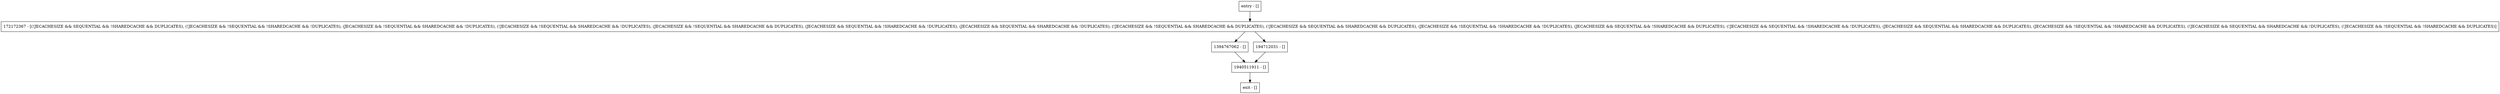 digraph replicatedBitSet {
node [shape=record];
entry [label="entry - []"];
exit [label="exit - []"];
1394767062 [label="1394767062 - []"];
194712031 [label="194712031 - []"];
1940511911 [label="1940511911 - []"];
172172367 [label="172172367 - [(!JECACHESIZE && SEQUENTIAL && !SHAREDCACHE && DUPLICATES), (!JECACHESIZE && !SEQUENTIAL && !SHAREDCACHE && !DUPLICATES), (JECACHESIZE && !SEQUENTIAL && SHAREDCACHE && !DUPLICATES), (!JECACHESIZE && !SEQUENTIAL && SHAREDCACHE && !DUPLICATES), (JECACHESIZE && !SEQUENTIAL && SHAREDCACHE && DUPLICATES), (JECACHESIZE && SEQUENTIAL && !SHAREDCACHE && !DUPLICATES), (JECACHESIZE && SEQUENTIAL && SHAREDCACHE && !DUPLICATES), (!JECACHESIZE && !SEQUENTIAL && SHAREDCACHE && DUPLICATES), (!JECACHESIZE && SEQUENTIAL && SHAREDCACHE && DUPLICATES), (JECACHESIZE && !SEQUENTIAL && !SHAREDCACHE && !DUPLICATES), (JECACHESIZE && SEQUENTIAL && !SHAREDCACHE && DUPLICATES), (!JECACHESIZE && SEQUENTIAL && !SHAREDCACHE && !DUPLICATES), (JECACHESIZE && SEQUENTIAL && SHAREDCACHE && DUPLICATES), (JECACHESIZE && !SEQUENTIAL && !SHAREDCACHE && DUPLICATES), (!JECACHESIZE && SEQUENTIAL && SHAREDCACHE && !DUPLICATES), (!JECACHESIZE && !SEQUENTIAL && !SHAREDCACHE && DUPLICATES)]"];
entry;
exit;
entry -> 172172367;
1394767062 -> 1940511911;
194712031 -> 1940511911;
1940511911 -> exit;
172172367 -> 1394767062;
172172367 -> 194712031;
}
